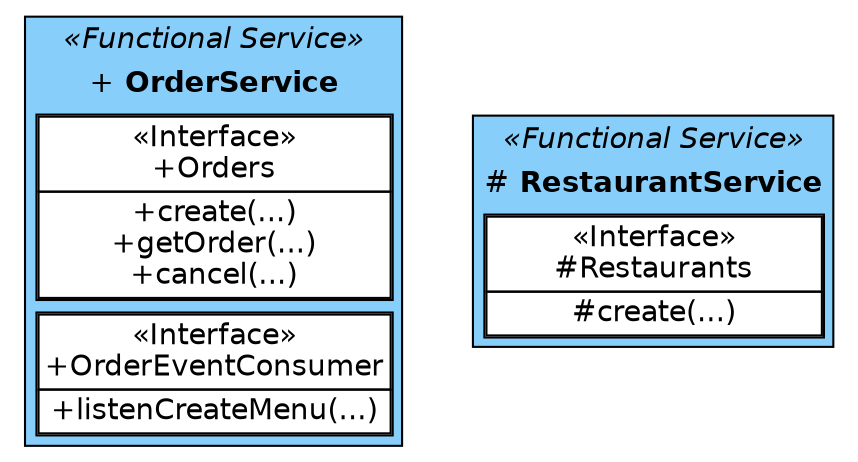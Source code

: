 strict digraph G {
  "Order::org.example.OrderService" [ label=<<table bgcolor='#87cefa' border='1' cellborder='0'><tr><td><i>&laquo;Functional Service&raquo;</i></td></tr><tr><td>+ <b>OrderService</b></td></tr><tr><td><table bgcolor='white' cellspacing='0'><tr><td>&laquo;Interface&raquo;<br/>+Orders</td></tr><tr><td>+create(...)<br/>+getOrder(...)<br/>+cancel(...)<br/></td></tr></table></td></tr><tr><td><table bgcolor='white' cellspacing='0'><tr><td>&laquo;Interface&raquo;<br/>+OrderEventConsumer</td></tr><tr><td>+listenCreateMenu(...)<br/></td></tr></table></td></tr></table>> type="FUNCTIONAL" shape="plaintext" color="black" fontname="Helvetica" ];
  "Restaurant::org.example.RestaurantService" [ label=<<table bgcolor='#87cefa' border='1' cellborder='0'><tr><td><i>&laquo;Functional Service&raquo;</i></td></tr><tr><td># <b>RestaurantService</b></td></tr><tr><td><table bgcolor='white' cellspacing='0'><tr><td>&laquo;Interface&raquo;<br/>#Restaurants</td></tr><tr><td>#create(...)<br/></td></tr></table></td></tr></table>> type="FUNCTIONAL" shape="plaintext" color="black" fontname="Helvetica" ];
}
